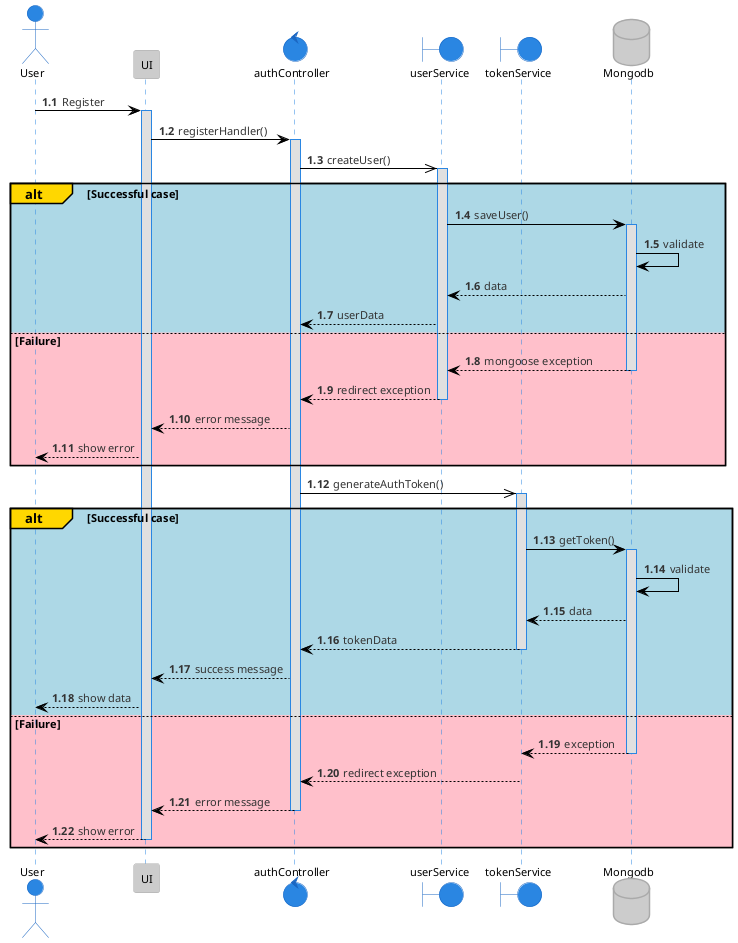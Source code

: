 @startuml regsiterSequence
!theme reddress-lightblue

autonumber 1.1
actor User
participant UI
control  authController
boundary userService
boundary tokenService
database Mongodb

User -> UI: Register
activate UI
UI -> authController: registerHandler()
activate authController
authController ->> userService: createUser()
activate userService

alt#Gold #LightBlue Successful case
    userService -> Mongodb: saveUser()
    activate Mongodb
    Mongodb -> Mongodb: validate
    Mongodb --> userService: data
    userService --> authController: userData
else #Pink Failure
    Mongodb --> userService: mongoose exception
    deactivate Mongodb
    userService --> authController: redirect exception
    deactivate userService
    authController --> UI: error message
    UI --> User: show error
end

authController ->> tokenService: generateAuthToken()
activate tokenService
alt#Gold #LightBlue Successful case
    tokenService -> Mongodb: getToken()
    activate Mongodb
    Mongodb -> Mongodb: validate
    Mongodb --> tokenService: data
    tokenService --> authController: tokenData
    deactivate tokenService
    authController --> UI: success message
    UI --> User: show data
else #Pink Failure
    Mongodb --> tokenService: exception
    deactivate Mongodb
    tokenService --> authController: redirect exception
    deactivate userService
    authController --> UI: error message
    deactivate authController
    UI --> User: show error
    deactivate UI
deactivate UI
end

@enduml
